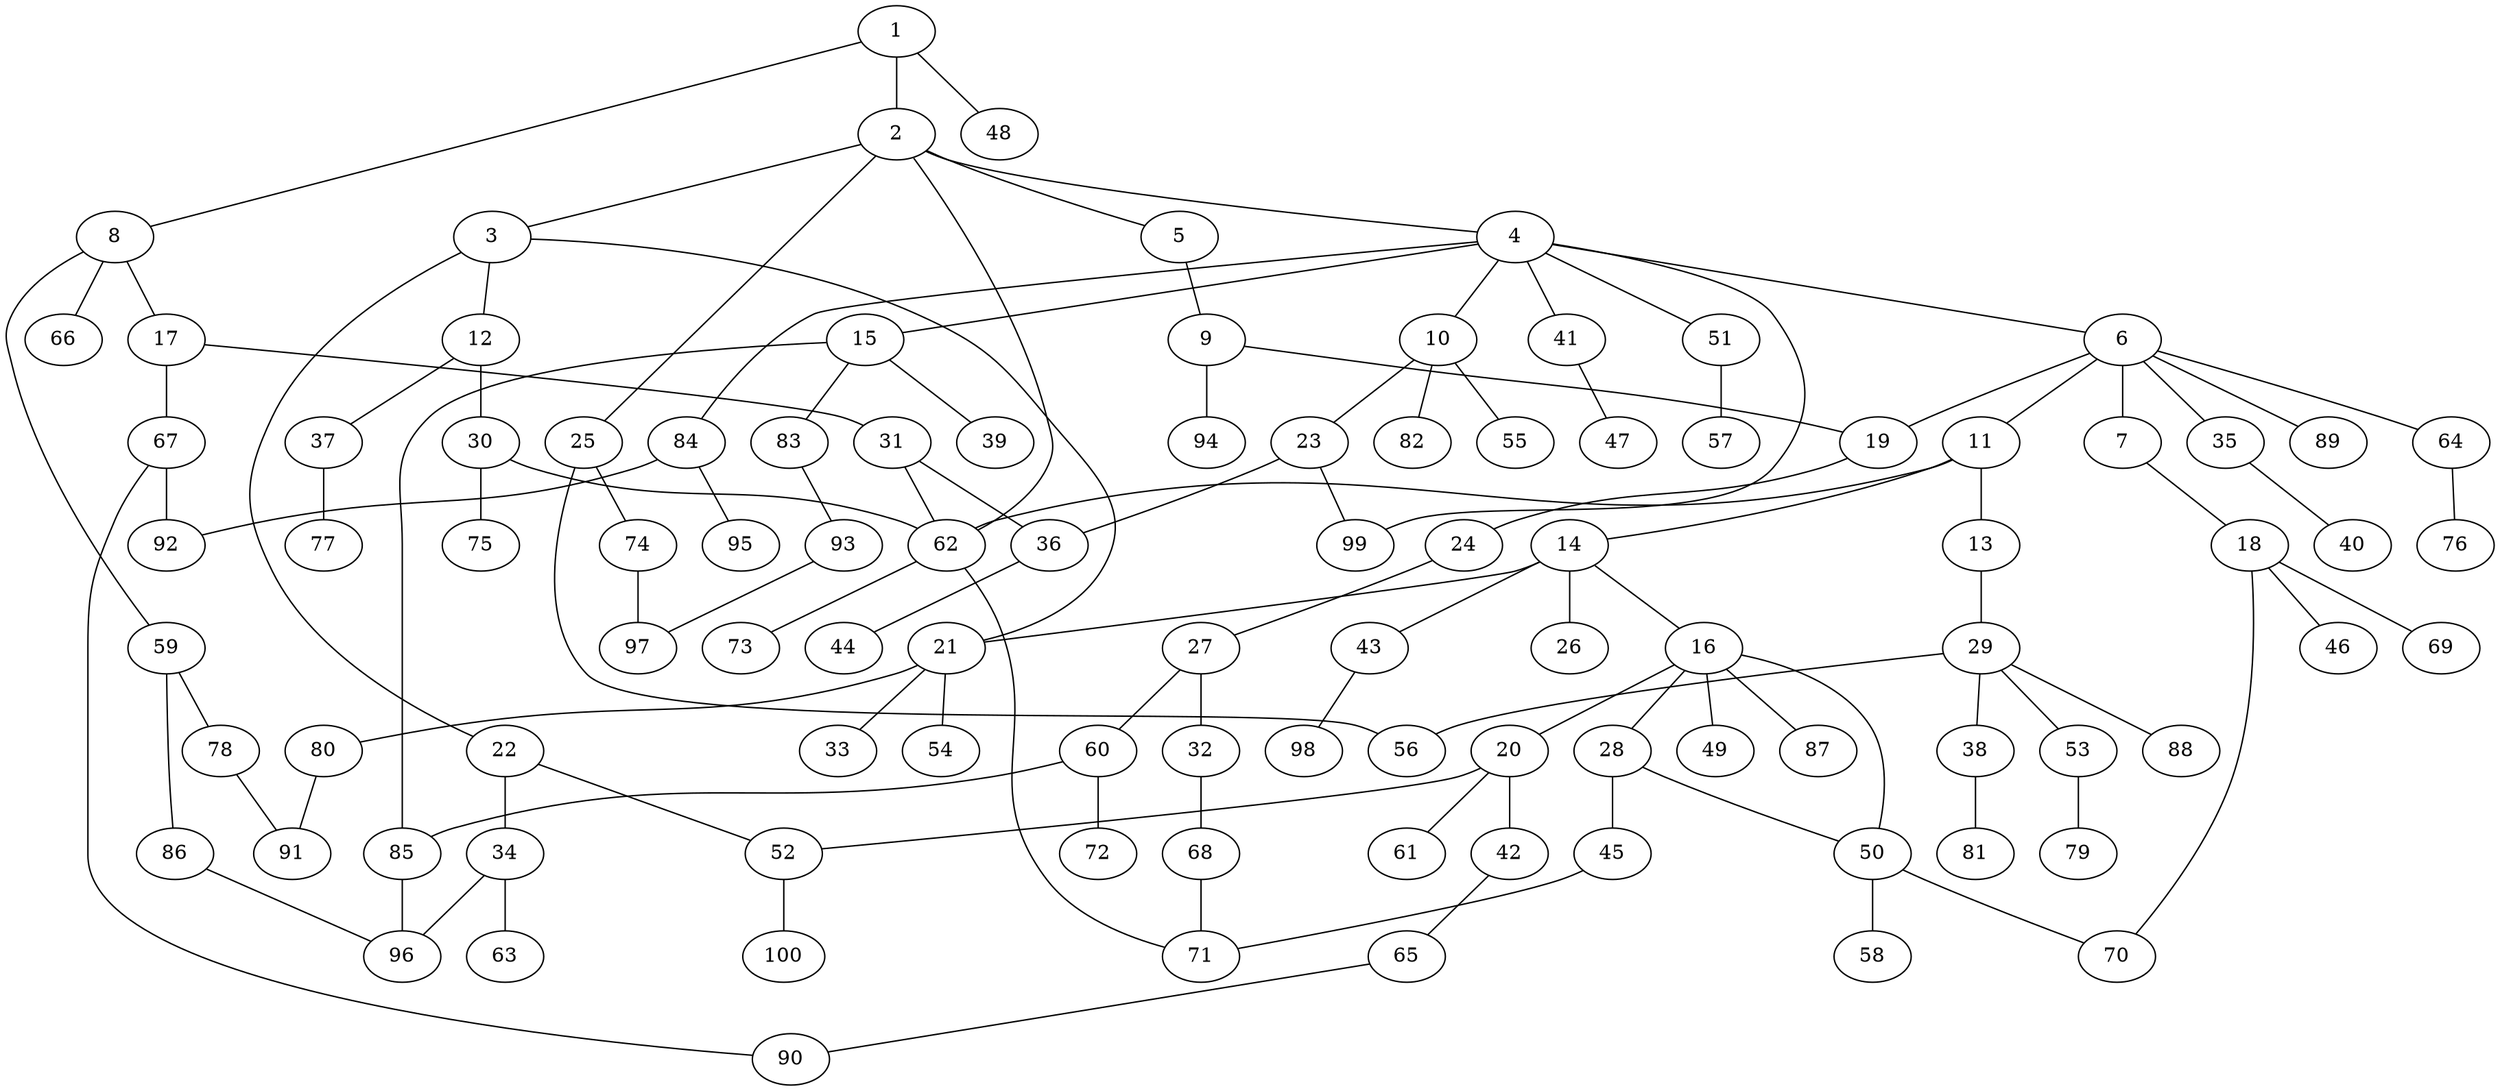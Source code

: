 graph graphname {1--2
1--8
1--48
2--3
2--4
2--5
2--25
2--62
3--12
3--21
3--22
4--6
4--10
4--15
4--41
4--51
4--84
4--99
5--9
6--7
6--11
6--19
6--35
6--64
6--89
7--18
8--17
8--59
8--66
9--19
9--94
10--23
10--55
10--82
11--13
11--14
11--62
12--30
12--37
13--29
14--16
14--21
14--26
14--43
15--39
15--83
15--85
16--20
16--28
16--49
16--50
16--87
17--31
17--67
18--46
18--69
18--70
19--24
20--42
20--52
20--61
21--33
21--54
21--80
22--34
22--52
23--36
23--99
24--27
25--56
25--74
27--32
27--60
28--45
28--50
29--38
29--53
29--56
29--88
30--62
30--75
31--36
31--62
32--68
34--63
34--96
35--40
36--44
37--77
38--81
41--47
42--65
43--98
45--71
50--58
50--70
51--57
52--100
53--79
59--78
59--86
60--72
60--85
62--71
62--73
64--76
65--90
67--90
67--92
68--71
74--97
78--91
80--91
83--93
84--92
84--95
85--96
86--96
93--97
}